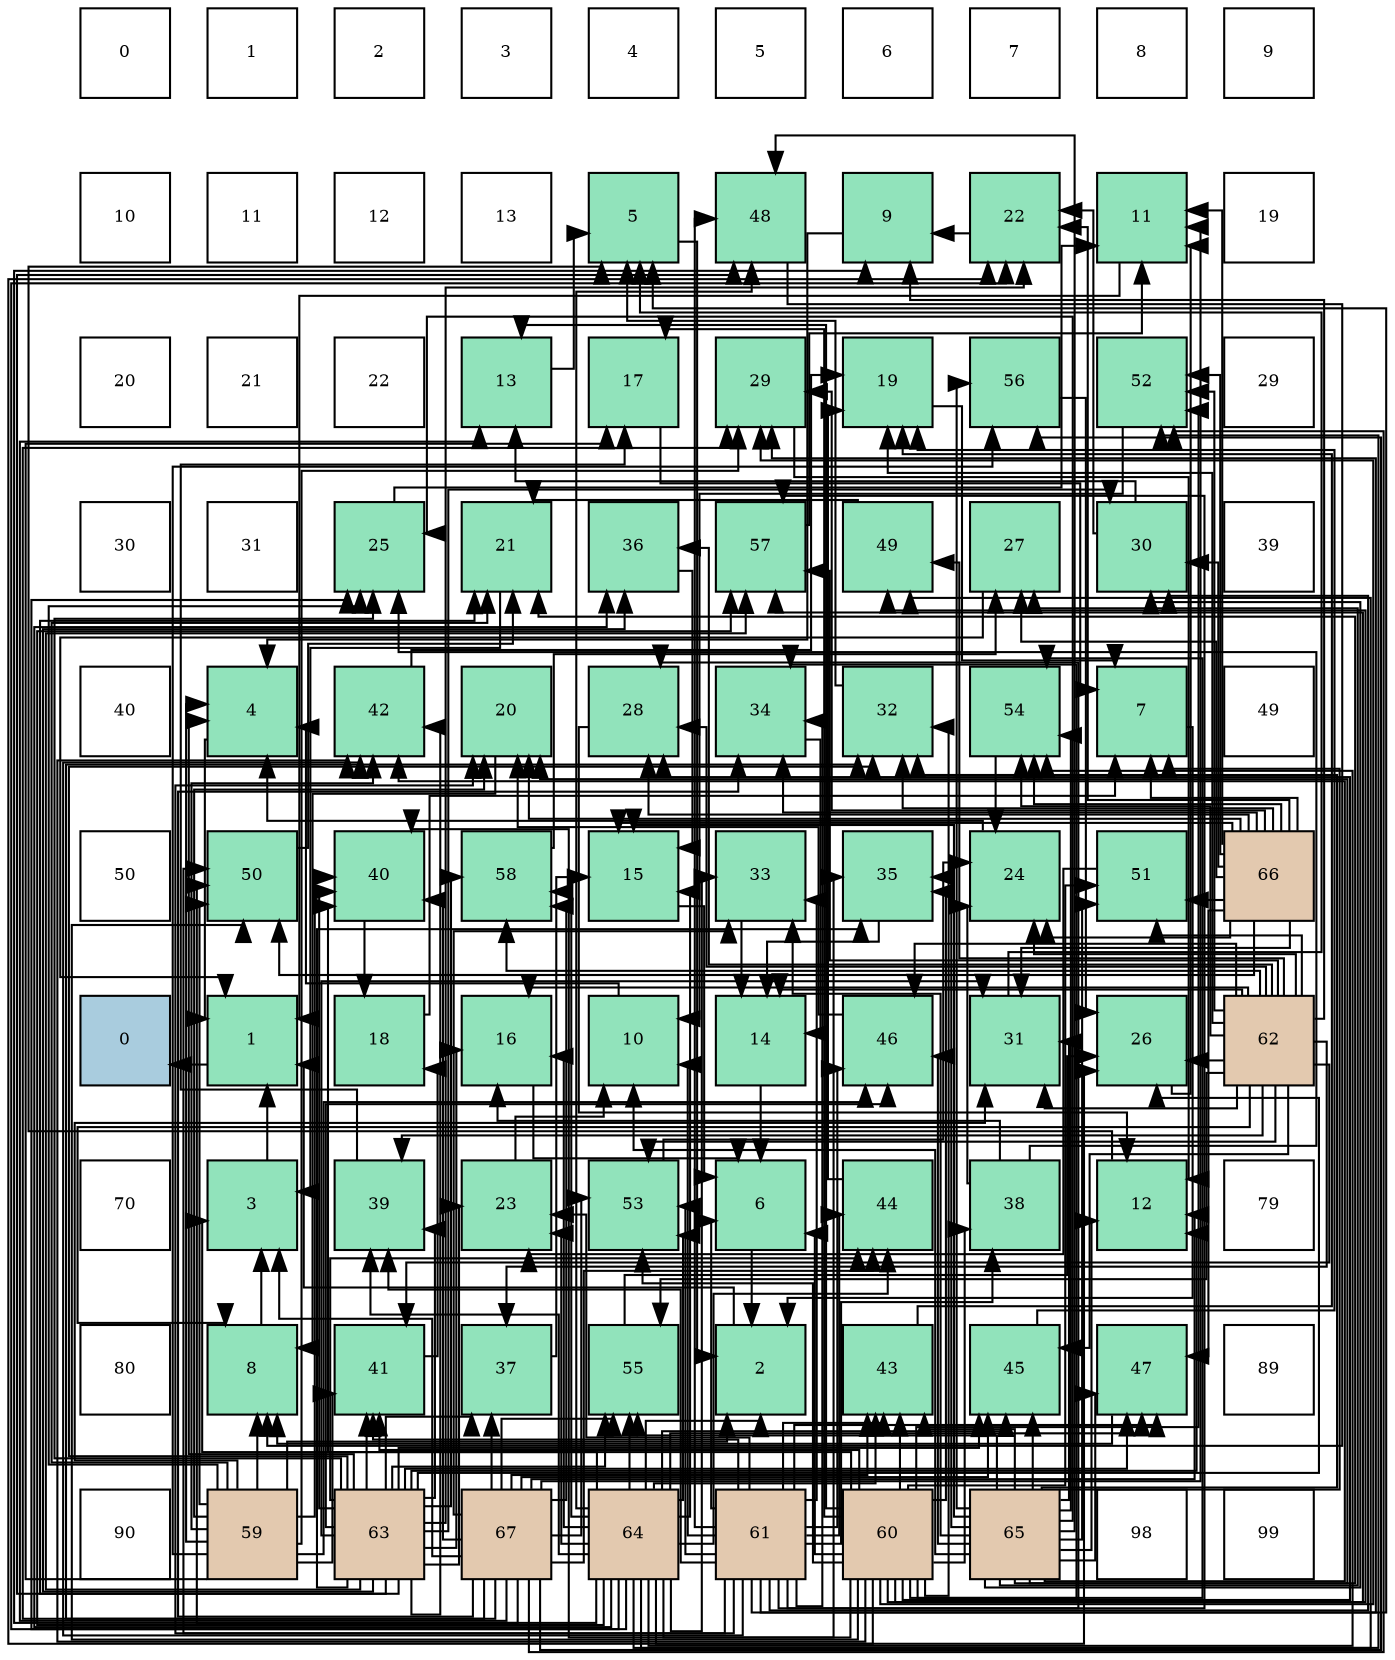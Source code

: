digraph layout{
 rankdir=TB;
 splines=ortho;
 node [style=filled shape=square fixedsize=true width=0.6];
0[label="0", fontsize=8, fillcolor="#ffffff"];
1[label="1", fontsize=8, fillcolor="#ffffff"];
2[label="2", fontsize=8, fillcolor="#ffffff"];
3[label="3", fontsize=8, fillcolor="#ffffff"];
4[label="4", fontsize=8, fillcolor="#ffffff"];
5[label="5", fontsize=8, fillcolor="#ffffff"];
6[label="6", fontsize=8, fillcolor="#ffffff"];
7[label="7", fontsize=8, fillcolor="#ffffff"];
8[label="8", fontsize=8, fillcolor="#ffffff"];
9[label="9", fontsize=8, fillcolor="#ffffff"];
10[label="10", fontsize=8, fillcolor="#ffffff"];
11[label="11", fontsize=8, fillcolor="#ffffff"];
12[label="12", fontsize=8, fillcolor="#ffffff"];
13[label="13", fontsize=8, fillcolor="#ffffff"];
14[label="5", fontsize=8, fillcolor="#91e3bb"];
15[label="48", fontsize=8, fillcolor="#91e3bb"];
16[label="9", fontsize=8, fillcolor="#91e3bb"];
17[label="22", fontsize=8, fillcolor="#91e3bb"];
18[label="11", fontsize=8, fillcolor="#91e3bb"];
19[label="19", fontsize=8, fillcolor="#ffffff"];
20[label="20", fontsize=8, fillcolor="#ffffff"];
21[label="21", fontsize=8, fillcolor="#ffffff"];
22[label="22", fontsize=8, fillcolor="#ffffff"];
23[label="13", fontsize=8, fillcolor="#91e3bb"];
24[label="17", fontsize=8, fillcolor="#91e3bb"];
25[label="29", fontsize=8, fillcolor="#91e3bb"];
26[label="19", fontsize=8, fillcolor="#91e3bb"];
27[label="56", fontsize=8, fillcolor="#91e3bb"];
28[label="52", fontsize=8, fillcolor="#91e3bb"];
29[label="29", fontsize=8, fillcolor="#ffffff"];
30[label="30", fontsize=8, fillcolor="#ffffff"];
31[label="31", fontsize=8, fillcolor="#ffffff"];
32[label="25", fontsize=8, fillcolor="#91e3bb"];
33[label="21", fontsize=8, fillcolor="#91e3bb"];
34[label="36", fontsize=8, fillcolor="#91e3bb"];
35[label="57", fontsize=8, fillcolor="#91e3bb"];
36[label="49", fontsize=8, fillcolor="#91e3bb"];
37[label="27", fontsize=8, fillcolor="#91e3bb"];
38[label="30", fontsize=8, fillcolor="#91e3bb"];
39[label="39", fontsize=8, fillcolor="#ffffff"];
40[label="40", fontsize=8, fillcolor="#ffffff"];
41[label="4", fontsize=8, fillcolor="#91e3bb"];
42[label="42", fontsize=8, fillcolor="#91e3bb"];
43[label="20", fontsize=8, fillcolor="#91e3bb"];
44[label="28", fontsize=8, fillcolor="#91e3bb"];
45[label="34", fontsize=8, fillcolor="#91e3bb"];
46[label="32", fontsize=8, fillcolor="#91e3bb"];
47[label="54", fontsize=8, fillcolor="#91e3bb"];
48[label="7", fontsize=8, fillcolor="#91e3bb"];
49[label="49", fontsize=8, fillcolor="#ffffff"];
50[label="50", fontsize=8, fillcolor="#ffffff"];
51[label="50", fontsize=8, fillcolor="#91e3bb"];
52[label="40", fontsize=8, fillcolor="#91e3bb"];
53[label="58", fontsize=8, fillcolor="#91e3bb"];
54[label="15", fontsize=8, fillcolor="#91e3bb"];
55[label="33", fontsize=8, fillcolor="#91e3bb"];
56[label="35", fontsize=8, fillcolor="#91e3bb"];
57[label="24", fontsize=8, fillcolor="#91e3bb"];
58[label="51", fontsize=8, fillcolor="#91e3bb"];
59[label="66", fontsize=8, fillcolor="#e3c9af"];
60[label="0", fontsize=8, fillcolor="#a9ccde"];
61[label="1", fontsize=8, fillcolor="#91e3bb"];
62[label="18", fontsize=8, fillcolor="#91e3bb"];
63[label="16", fontsize=8, fillcolor="#91e3bb"];
64[label="10", fontsize=8, fillcolor="#91e3bb"];
65[label="14", fontsize=8, fillcolor="#91e3bb"];
66[label="46", fontsize=8, fillcolor="#91e3bb"];
67[label="31", fontsize=8, fillcolor="#91e3bb"];
68[label="26", fontsize=8, fillcolor="#91e3bb"];
69[label="62", fontsize=8, fillcolor="#e3c9af"];
70[label="70", fontsize=8, fillcolor="#ffffff"];
71[label="3", fontsize=8, fillcolor="#91e3bb"];
72[label="39", fontsize=8, fillcolor="#91e3bb"];
73[label="23", fontsize=8, fillcolor="#91e3bb"];
74[label="53", fontsize=8, fillcolor="#91e3bb"];
75[label="6", fontsize=8, fillcolor="#91e3bb"];
76[label="44", fontsize=8, fillcolor="#91e3bb"];
77[label="38", fontsize=8, fillcolor="#91e3bb"];
78[label="12", fontsize=8, fillcolor="#91e3bb"];
79[label="79", fontsize=8, fillcolor="#ffffff"];
80[label="80", fontsize=8, fillcolor="#ffffff"];
81[label="8", fontsize=8, fillcolor="#91e3bb"];
82[label="41", fontsize=8, fillcolor="#91e3bb"];
83[label="37", fontsize=8, fillcolor="#91e3bb"];
84[label="55", fontsize=8, fillcolor="#91e3bb"];
85[label="2", fontsize=8, fillcolor="#91e3bb"];
86[label="43", fontsize=8, fillcolor="#91e3bb"];
87[label="45", fontsize=8, fillcolor="#91e3bb"];
88[label="47", fontsize=8, fillcolor="#91e3bb"];
89[label="89", fontsize=8, fillcolor="#ffffff"];
90[label="90", fontsize=8, fillcolor="#ffffff"];
91[label="59", fontsize=8, fillcolor="#e3c9af"];
92[label="63", fontsize=8, fillcolor="#e3c9af"];
93[label="67", fontsize=8, fillcolor="#e3c9af"];
94[label="64", fontsize=8, fillcolor="#e3c9af"];
95[label="61", fontsize=8, fillcolor="#e3c9af"];
96[label="60", fontsize=8, fillcolor="#e3c9af"];
97[label="65", fontsize=8, fillcolor="#e3c9af"];
98[label="98", fontsize=8, fillcolor="#ffffff"];
99[label="99", fontsize=8, fillcolor="#ffffff"];
edge [constraint=false, style=vis];61 -> 60;
85 -> 61;
71 -> 61;
41 -> 61;
14 -> 85;
75 -> 85;
48 -> 85;
81 -> 71;
16 -> 41;
64 -> 41;
18 -> 61;
78 -> 14;
23 -> 14;
65 -> 75;
54 -> 75;
63 -> 75;
24 -> 48;
62 -> 48;
26 -> 48;
43 -> 81;
33 -> 71;
17 -> 16;
73 -> 64;
57 -> 41;
32 -> 18;
68 -> 18;
37 -> 61;
44 -> 78;
25 -> 78;
38 -> 23;
38 -> 17;
67 -> 14;
46 -> 14;
55 -> 65;
45 -> 65;
56 -> 65;
34 -> 54;
83 -> 54;
77 -> 63;
77 -> 57;
77 -> 32;
72 -> 24;
52 -> 62;
82 -> 62;
42 -> 26;
86 -> 26;
76 -> 26;
87 -> 26;
66 -> 43;
88 -> 81;
15 -> 81;
36 -> 33;
51 -> 33;
58 -> 73;
28 -> 64;
74 -> 57;
47 -> 57;
84 -> 68;
27 -> 68;
35 -> 18;
53 -> 37;
91 -> 85;
91 -> 41;
91 -> 81;
91 -> 24;
91 -> 43;
91 -> 33;
91 -> 32;
91 -> 25;
91 -> 67;
91 -> 52;
91 -> 82;
91 -> 42;
91 -> 66;
91 -> 51;
91 -> 27;
96 -> 71;
96 -> 75;
96 -> 23;
96 -> 24;
96 -> 17;
96 -> 44;
96 -> 25;
96 -> 46;
96 -> 45;
96 -> 56;
96 -> 77;
96 -> 52;
96 -> 82;
96 -> 42;
96 -> 86;
96 -> 36;
96 -> 51;
96 -> 58;
96 -> 28;
96 -> 74;
96 -> 47;
96 -> 35;
95 -> 14;
95 -> 75;
95 -> 64;
95 -> 43;
95 -> 73;
95 -> 44;
95 -> 25;
95 -> 38;
95 -> 55;
95 -> 45;
95 -> 77;
95 -> 72;
95 -> 82;
95 -> 42;
95 -> 86;
95 -> 76;
95 -> 66;
95 -> 88;
95 -> 15;
95 -> 51;
95 -> 74;
95 -> 35;
69 -> 81;
69 -> 16;
69 -> 65;
69 -> 63;
69 -> 26;
69 -> 57;
69 -> 68;
69 -> 44;
69 -> 67;
69 -> 34;
69 -> 83;
69 -> 72;
69 -> 82;
69 -> 87;
69 -> 66;
69 -> 36;
69 -> 58;
69 -> 28;
69 -> 74;
69 -> 47;
69 -> 84;
69 -> 35;
69 -> 53;
92 -> 41;
92 -> 78;
92 -> 63;
92 -> 33;
92 -> 17;
92 -> 73;
92 -> 32;
92 -> 68;
92 -> 38;
92 -> 67;
92 -> 46;
92 -> 56;
92 -> 34;
92 -> 83;
92 -> 72;
92 -> 52;
92 -> 82;
92 -> 42;
92 -> 76;
92 -> 87;
92 -> 66;
92 -> 88;
92 -> 15;
92 -> 84;
92 -> 35;
92 -> 53;
94 -> 85;
94 -> 54;
94 -> 63;
94 -> 17;
94 -> 73;
94 -> 32;
94 -> 68;
94 -> 55;
94 -> 56;
94 -> 34;
94 -> 72;
94 -> 52;
94 -> 86;
94 -> 76;
94 -> 87;
94 -> 88;
94 -> 15;
94 -> 36;
94 -> 51;
94 -> 28;
94 -> 74;
94 -> 47;
94 -> 84;
94 -> 35;
94 -> 53;
97 -> 48;
97 -> 64;
97 -> 78;
97 -> 54;
97 -> 43;
97 -> 33;
97 -> 32;
97 -> 37;
97 -> 38;
97 -> 67;
97 -> 46;
97 -> 55;
97 -> 56;
97 -> 42;
97 -> 86;
97 -> 87;
97 -> 66;
97 -> 88;
97 -> 15;
97 -> 58;
97 -> 47;
97 -> 84;
97 -> 27;
59 -> 48;
59 -> 18;
59 -> 54;
59 -> 43;
59 -> 17;
59 -> 57;
59 -> 37;
59 -> 44;
59 -> 25;
59 -> 38;
59 -> 67;
59 -> 46;
59 -> 45;
59 -> 88;
59 -> 51;
59 -> 58;
59 -> 28;
59 -> 47;
93 -> 71;
93 -> 16;
93 -> 18;
93 -> 78;
93 -> 23;
93 -> 25;
93 -> 46;
93 -> 55;
93 -> 45;
93 -> 83;
93 -> 52;
93 -> 86;
93 -> 76;
93 -> 87;
93 -> 28;
93 -> 74;
93 -> 84;
93 -> 27;
93 -> 53;
edge [constraint=true, style=invis];
0 -> 10 -> 20 -> 30 -> 40 -> 50 -> 60 -> 70 -> 80 -> 90;
1 -> 11 -> 21 -> 31 -> 41 -> 51 -> 61 -> 71 -> 81 -> 91;
2 -> 12 -> 22 -> 32 -> 42 -> 52 -> 62 -> 72 -> 82 -> 92;
3 -> 13 -> 23 -> 33 -> 43 -> 53 -> 63 -> 73 -> 83 -> 93;
4 -> 14 -> 24 -> 34 -> 44 -> 54 -> 64 -> 74 -> 84 -> 94;
5 -> 15 -> 25 -> 35 -> 45 -> 55 -> 65 -> 75 -> 85 -> 95;
6 -> 16 -> 26 -> 36 -> 46 -> 56 -> 66 -> 76 -> 86 -> 96;
7 -> 17 -> 27 -> 37 -> 47 -> 57 -> 67 -> 77 -> 87 -> 97;
8 -> 18 -> 28 -> 38 -> 48 -> 58 -> 68 -> 78 -> 88 -> 98;
9 -> 19 -> 29 -> 39 -> 49 -> 59 -> 69 -> 79 -> 89 -> 99;
rank = same {0 -> 1 -> 2 -> 3 -> 4 -> 5 -> 6 -> 7 -> 8 -> 9};
rank = same {10 -> 11 -> 12 -> 13 -> 14 -> 15 -> 16 -> 17 -> 18 -> 19};
rank = same {20 -> 21 -> 22 -> 23 -> 24 -> 25 -> 26 -> 27 -> 28 -> 29};
rank = same {30 -> 31 -> 32 -> 33 -> 34 -> 35 -> 36 -> 37 -> 38 -> 39};
rank = same {40 -> 41 -> 42 -> 43 -> 44 -> 45 -> 46 -> 47 -> 48 -> 49};
rank = same {50 -> 51 -> 52 -> 53 -> 54 -> 55 -> 56 -> 57 -> 58 -> 59};
rank = same {60 -> 61 -> 62 -> 63 -> 64 -> 65 -> 66 -> 67 -> 68 -> 69};
rank = same {70 -> 71 -> 72 -> 73 -> 74 -> 75 -> 76 -> 77 -> 78 -> 79};
rank = same {80 -> 81 -> 82 -> 83 -> 84 -> 85 -> 86 -> 87 -> 88 -> 89};
rank = same {90 -> 91 -> 92 -> 93 -> 94 -> 95 -> 96 -> 97 -> 98 -> 99};
}